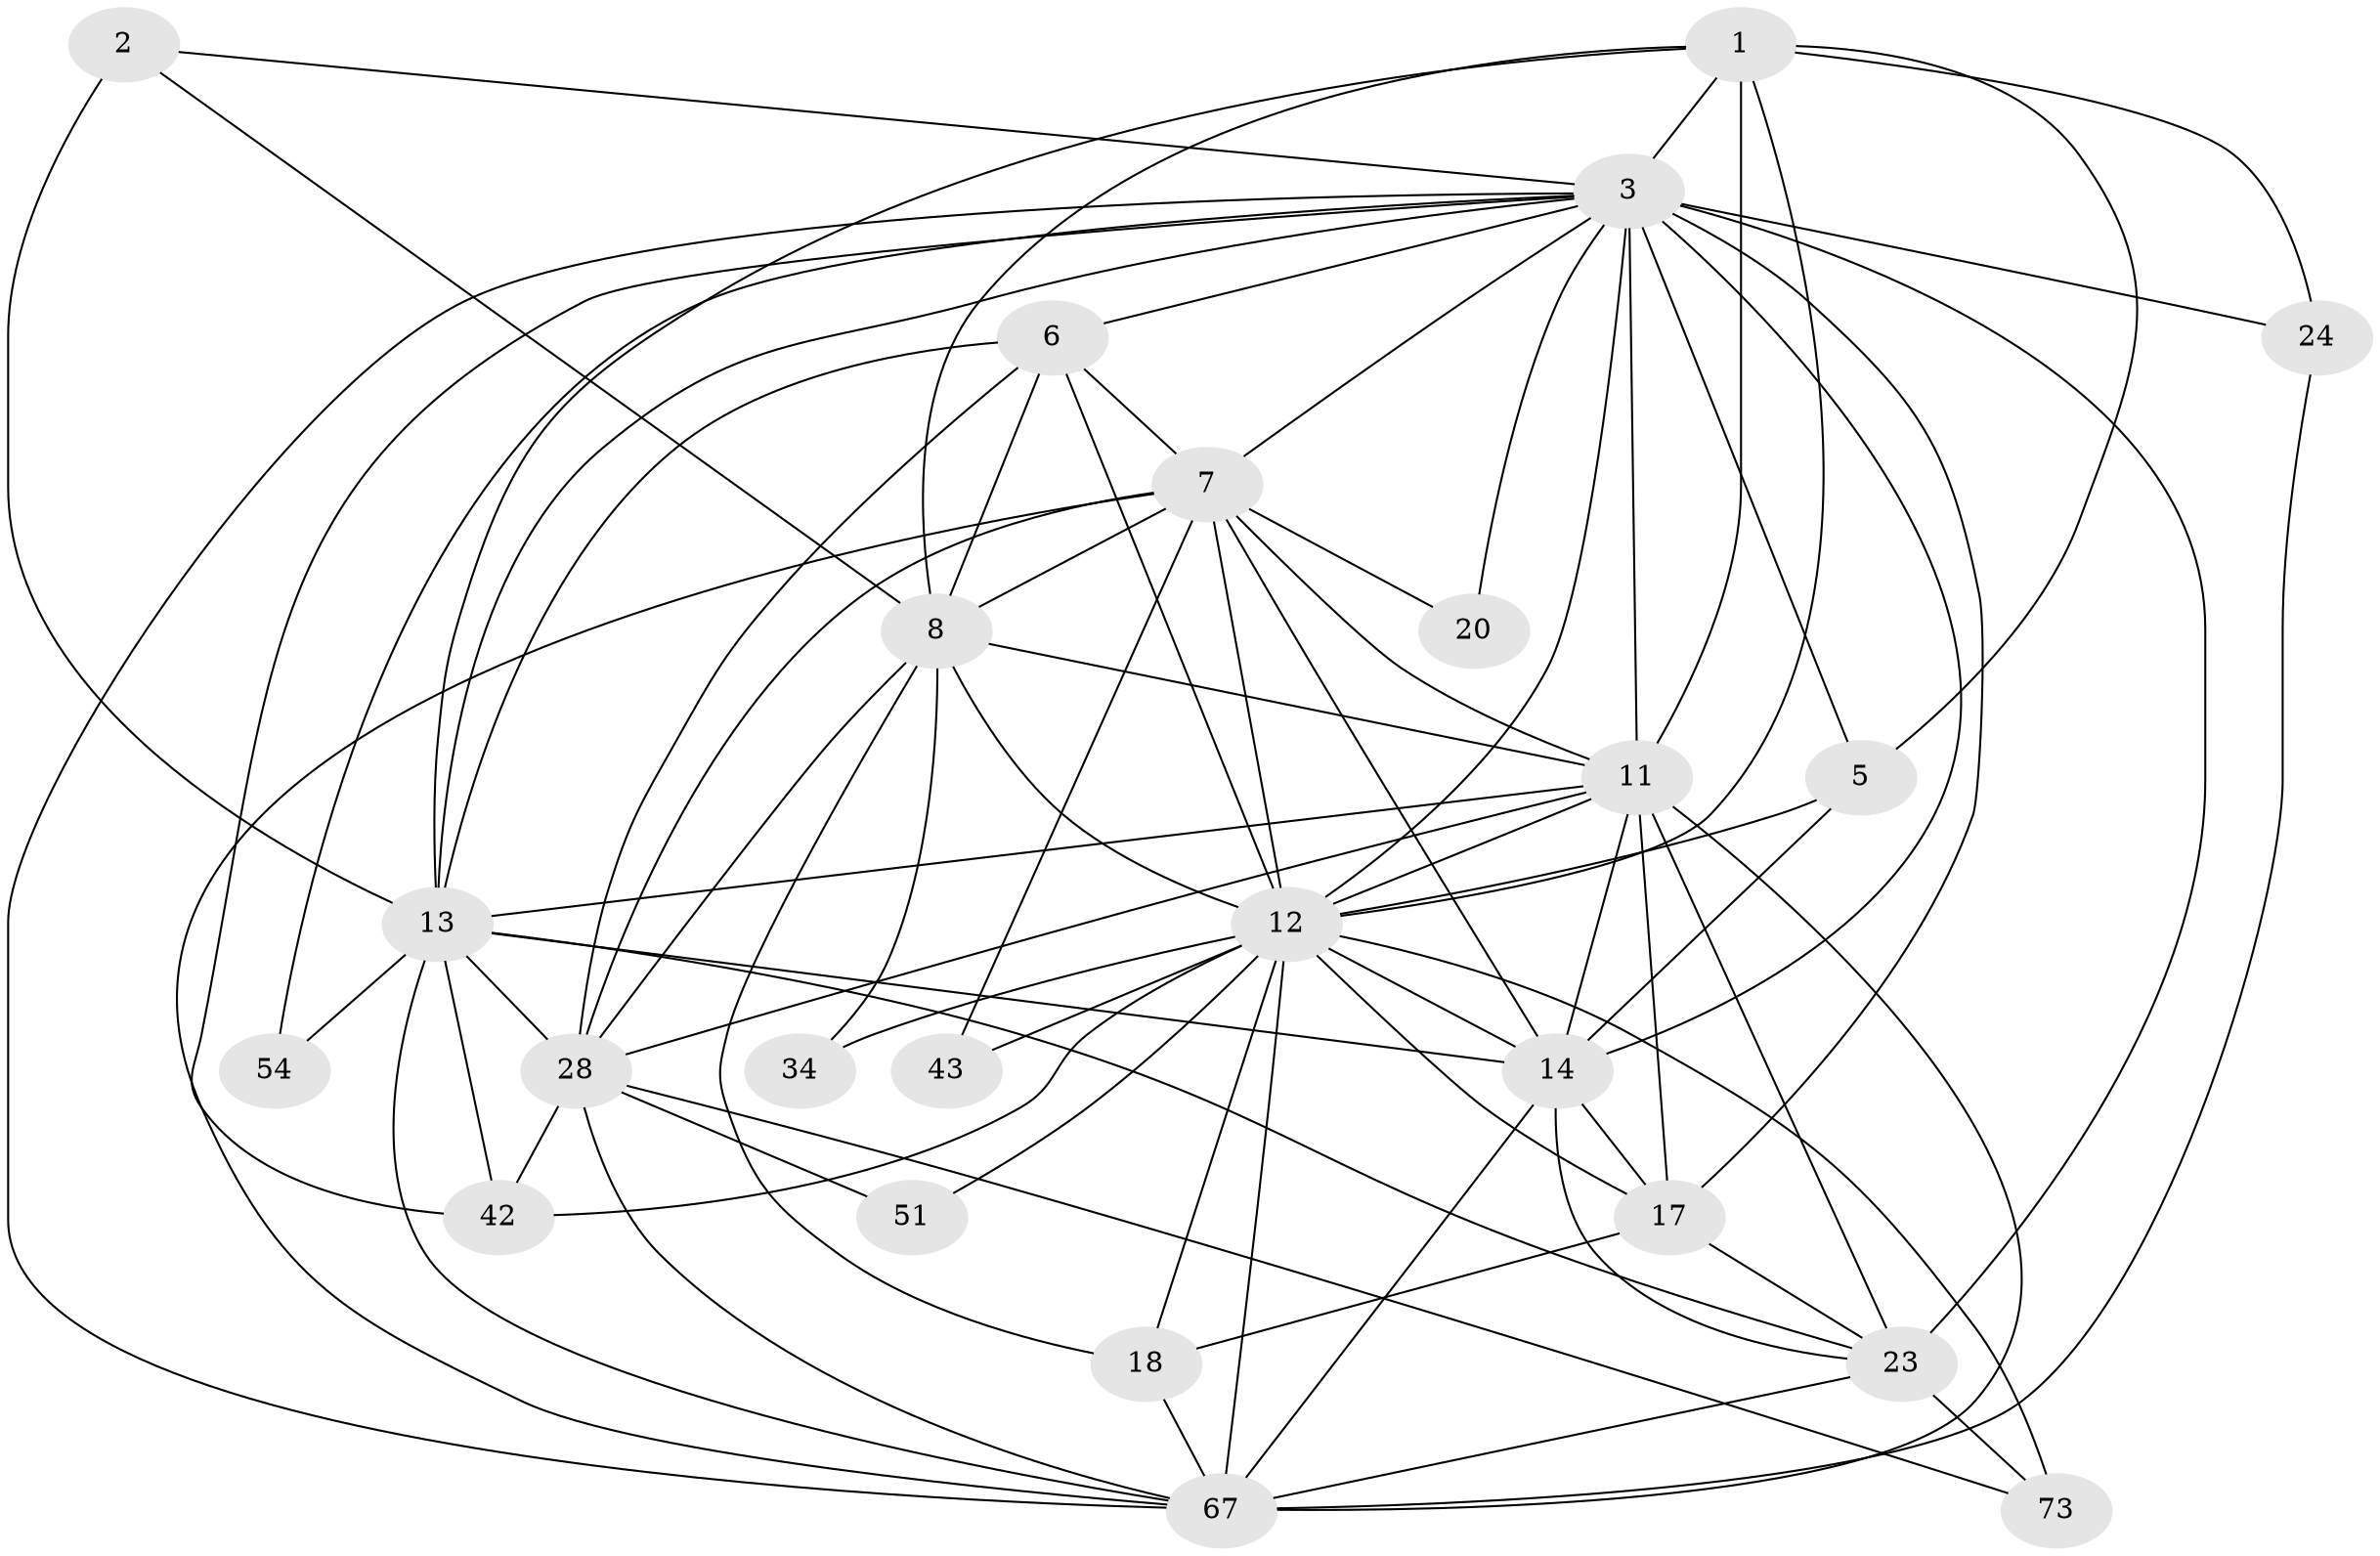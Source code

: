 // original degree distribution, {4: 0.28205128205128205, 5: 0.23076923076923078, 6: 0.07692307692307693, 3: 0.20512820512820512, 2: 0.16666666666666666, 7: 0.02564102564102564, 10: 0.01282051282051282}
// Generated by graph-tools (version 1.1) at 2025/18/03/04/25 18:18:45]
// undirected, 24 vertices, 79 edges
graph export_dot {
graph [start="1"]
  node [color=gray90,style=filled];
  1 [super="+16+56"];
  2;
  3 [super="+4+35+10"];
  5 [super="+70+29"];
  6 [super="+62"];
  7 [super="+25+64+30"];
  8 [super="+9"];
  11 [super="+41+27+15"];
  12 [super="+33+38+39"];
  13 [super="+59+55"];
  14 [super="+63+21"];
  17 [super="+32+19"];
  18 [super="+72"];
  20;
  23 [super="+37+40"];
  24 [super="+65"];
  28 [super="+57+78+44"];
  34;
  42 [super="+53"];
  43;
  51;
  54;
  67 [super="+75"];
  73;
  1 -- 8;
  1 -- 12;
  1 -- 11 [weight=3];
  1 -- 3 [weight=3];
  1 -- 24;
  1 -- 5;
  1 -- 13;
  2 -- 3;
  2 -- 8;
  2 -- 13 [weight=2];
  3 -- 42;
  3 -- 14 [weight=2];
  3 -- 5;
  3 -- 12 [weight=2];
  3 -- 54;
  3 -- 24 [weight=2];
  3 -- 11 [weight=2];
  3 -- 7;
  3 -- 67;
  3 -- 6;
  3 -- 13;
  3 -- 20;
  3 -- 23;
  3 -- 17;
  5 -- 12 [weight=2];
  5 -- 14;
  6 -- 7;
  6 -- 8;
  6 -- 12 [weight=2];
  6 -- 28;
  6 -- 13;
  7 -- 67;
  7 -- 8;
  7 -- 43;
  7 -- 12;
  7 -- 11;
  7 -- 20;
  7 -- 28;
  7 -- 14 [weight=2];
  8 -- 34;
  8 -- 28;
  8 -- 11;
  8 -- 18;
  8 -- 12;
  11 -- 28;
  11 -- 14 [weight=2];
  11 -- 17;
  11 -- 23 [weight=3];
  11 -- 67;
  11 -- 12 [weight=3];
  11 -- 13;
  12 -- 73 [weight=2];
  12 -- 34;
  12 -- 67;
  12 -- 43;
  12 -- 42;
  12 -- 14;
  12 -- 51;
  12 -- 18;
  12 -- 17;
  13 -- 67;
  13 -- 28;
  13 -- 42 [weight=2];
  13 -- 14;
  13 -- 54;
  13 -- 23;
  14 -- 67;
  14 -- 17 [weight=2];
  14 -- 23;
  17 -- 18;
  17 -- 23;
  18 -- 67;
  23 -- 67;
  23 -- 73;
  24 -- 67;
  28 -- 51;
  28 -- 67;
  28 -- 73;
  28 -- 42;
}
